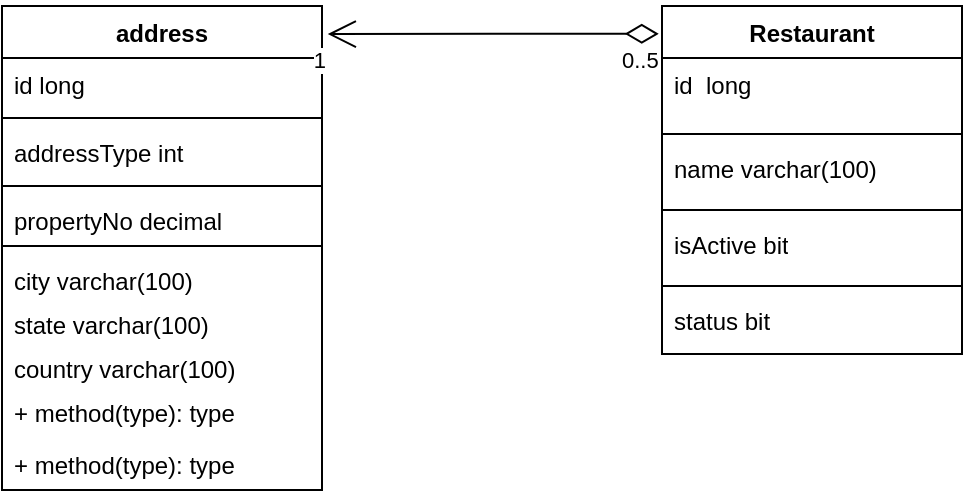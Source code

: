 <mxfile version="22.1.16" type="device">
  <diagram name="Page-1" id="e7e014a7-5840-1c2e-5031-d8a46d1fe8dd">
    <mxGraphModel dx="1050" dy="522" grid="1" gridSize="10" guides="1" tooltips="1" connect="1" arrows="1" fold="1" page="1" pageScale="1" pageWidth="1169" pageHeight="826" background="none" math="0" shadow="0">
      <root>
        <mxCell id="0" />
        <mxCell id="1" parent="0" />
        <mxCell id="fQ-RKaf4CLcPT8I7lYW2-42" value="Restaurant" style="swimlane;fontStyle=1;align=center;verticalAlign=top;childLayout=stackLayout;horizontal=1;startSize=26;horizontalStack=0;resizeParent=1;resizeParentMax=0;resizeLast=0;collapsible=1;marginBottom=0;whiteSpace=wrap;html=1;" vertex="1" parent="1">
          <mxGeometry x="450" y="80" width="150" height="174" as="geometry" />
        </mxCell>
        <mxCell id="fQ-RKaf4CLcPT8I7lYW2-43" value="id&amp;nbsp; long" style="text;strokeColor=none;fillColor=none;align=left;verticalAlign=top;spacingLeft=4;spacingRight=4;overflow=hidden;rotatable=0;points=[[0,0.5],[1,0.5]];portConstraint=eastwest;whiteSpace=wrap;html=1;" vertex="1" parent="fQ-RKaf4CLcPT8I7lYW2-42">
          <mxGeometry y="26" width="150" height="34" as="geometry" />
        </mxCell>
        <mxCell id="fQ-RKaf4CLcPT8I7lYW2-44" value="" style="line;strokeWidth=1;fillColor=none;align=left;verticalAlign=middle;spacingTop=-1;spacingLeft=3;spacingRight=3;rotatable=0;labelPosition=right;points=[];portConstraint=eastwest;strokeColor=inherit;" vertex="1" parent="fQ-RKaf4CLcPT8I7lYW2-42">
          <mxGeometry y="60" width="150" height="8" as="geometry" />
        </mxCell>
        <mxCell id="fQ-RKaf4CLcPT8I7lYW2-45" value="name varchar(100)" style="text;strokeColor=none;fillColor=none;align=left;verticalAlign=top;spacingLeft=4;spacingRight=4;overflow=hidden;rotatable=0;points=[[0,0.5],[1,0.5]];portConstraint=eastwest;whiteSpace=wrap;html=1;" vertex="1" parent="fQ-RKaf4CLcPT8I7lYW2-42">
          <mxGeometry y="68" width="150" height="30" as="geometry" />
        </mxCell>
        <mxCell id="fQ-RKaf4CLcPT8I7lYW2-75" value="" style="line;strokeWidth=1;fillColor=none;align=left;verticalAlign=middle;spacingTop=-1;spacingLeft=3;spacingRight=3;rotatable=0;labelPosition=right;points=[];portConstraint=eastwest;strokeColor=inherit;" vertex="1" parent="fQ-RKaf4CLcPT8I7lYW2-42">
          <mxGeometry y="98" width="150" height="8" as="geometry" />
        </mxCell>
        <mxCell id="fQ-RKaf4CLcPT8I7lYW2-73" value="isActive bit" style="text;strokeColor=none;fillColor=none;align=left;verticalAlign=top;spacingLeft=4;spacingRight=4;overflow=hidden;rotatable=0;points=[[0,0.5],[1,0.5]];portConstraint=eastwest;whiteSpace=wrap;html=1;" vertex="1" parent="fQ-RKaf4CLcPT8I7lYW2-42">
          <mxGeometry y="106" width="150" height="30" as="geometry" />
        </mxCell>
        <mxCell id="fQ-RKaf4CLcPT8I7lYW2-76" value="" style="line;strokeWidth=1;fillColor=none;align=left;verticalAlign=middle;spacingTop=-1;spacingLeft=3;spacingRight=3;rotatable=0;labelPosition=right;points=[];portConstraint=eastwest;strokeColor=inherit;" vertex="1" parent="fQ-RKaf4CLcPT8I7lYW2-42">
          <mxGeometry y="136" width="150" height="8" as="geometry" />
        </mxCell>
        <mxCell id="fQ-RKaf4CLcPT8I7lYW2-74" value="status bit" style="text;strokeColor=none;fillColor=none;align=left;verticalAlign=top;spacingLeft=4;spacingRight=4;overflow=hidden;rotatable=0;points=[[0,0.5],[1,0.5]];portConstraint=eastwest;whiteSpace=wrap;html=1;" vertex="1" parent="fQ-RKaf4CLcPT8I7lYW2-42">
          <mxGeometry y="144" width="150" height="30" as="geometry" />
        </mxCell>
        <mxCell id="fQ-RKaf4CLcPT8I7lYW2-52" value="address" style="swimlane;fontStyle=1;align=center;verticalAlign=top;childLayout=stackLayout;horizontal=1;startSize=26;horizontalStack=0;resizeParent=1;resizeParentMax=0;resizeLast=0;collapsible=1;marginBottom=0;whiteSpace=wrap;html=1;" vertex="1" parent="1">
          <mxGeometry x="120" y="80" width="160" height="242" as="geometry" />
        </mxCell>
        <mxCell id="fQ-RKaf4CLcPT8I7lYW2-53" value="id long" style="text;strokeColor=none;fillColor=none;align=left;verticalAlign=top;spacingLeft=4;spacingRight=4;overflow=hidden;rotatable=0;points=[[0,0.5],[1,0.5]];portConstraint=eastwest;whiteSpace=wrap;html=1;" vertex="1" parent="fQ-RKaf4CLcPT8I7lYW2-52">
          <mxGeometry y="26" width="160" height="26" as="geometry" />
        </mxCell>
        <mxCell id="fQ-RKaf4CLcPT8I7lYW2-54" value="" style="line;strokeWidth=1;fillColor=none;align=left;verticalAlign=middle;spacingTop=-1;spacingLeft=3;spacingRight=3;rotatable=0;labelPosition=right;points=[];portConstraint=eastwest;strokeColor=inherit;" vertex="1" parent="fQ-RKaf4CLcPT8I7lYW2-52">
          <mxGeometry y="52" width="160" height="8" as="geometry" />
        </mxCell>
        <mxCell id="fQ-RKaf4CLcPT8I7lYW2-63" value="addressType int" style="text;strokeColor=none;fillColor=none;align=left;verticalAlign=top;spacingLeft=4;spacingRight=4;overflow=hidden;rotatable=0;points=[[0,0.5],[1,0.5]];portConstraint=eastwest;whiteSpace=wrap;html=1;" vertex="1" parent="fQ-RKaf4CLcPT8I7lYW2-52">
          <mxGeometry y="60" width="160" height="26" as="geometry" />
        </mxCell>
        <mxCell id="fQ-RKaf4CLcPT8I7lYW2-66" value="" style="line;strokeWidth=1;fillColor=none;align=left;verticalAlign=middle;spacingTop=-1;spacingLeft=3;spacingRight=3;rotatable=0;labelPosition=right;points=[];portConstraint=eastwest;strokeColor=inherit;" vertex="1" parent="fQ-RKaf4CLcPT8I7lYW2-52">
          <mxGeometry y="86" width="160" height="8" as="geometry" />
        </mxCell>
        <mxCell id="fQ-RKaf4CLcPT8I7lYW2-64" value="propertyNo decimal" style="text;strokeColor=none;fillColor=none;align=left;verticalAlign=top;spacingLeft=4;spacingRight=4;overflow=hidden;rotatable=0;points=[[0,0.5],[1,0.5]];portConstraint=eastwest;whiteSpace=wrap;html=1;" vertex="1" parent="fQ-RKaf4CLcPT8I7lYW2-52">
          <mxGeometry y="94" width="160" height="22" as="geometry" />
        </mxCell>
        <mxCell id="fQ-RKaf4CLcPT8I7lYW2-67" value="" style="line;strokeWidth=1;fillColor=none;align=left;verticalAlign=middle;spacingTop=-1;spacingLeft=3;spacingRight=3;rotatable=0;labelPosition=right;points=[];portConstraint=eastwest;strokeColor=inherit;" vertex="1" parent="fQ-RKaf4CLcPT8I7lYW2-52">
          <mxGeometry y="116" width="160" height="8" as="geometry" />
        </mxCell>
        <mxCell id="fQ-RKaf4CLcPT8I7lYW2-69" value="city varchar(100)" style="text;strokeColor=none;fillColor=none;align=left;verticalAlign=top;spacingLeft=4;spacingRight=4;overflow=hidden;rotatable=0;points=[[0,0.5],[1,0.5]];portConstraint=eastwest;whiteSpace=wrap;html=1;" vertex="1" parent="fQ-RKaf4CLcPT8I7lYW2-52">
          <mxGeometry y="124" width="160" height="22" as="geometry" />
        </mxCell>
        <mxCell id="fQ-RKaf4CLcPT8I7lYW2-70" value="state varchar(100)" style="text;strokeColor=none;fillColor=none;align=left;verticalAlign=top;spacingLeft=4;spacingRight=4;overflow=hidden;rotatable=0;points=[[0,0.5],[1,0.5]];portConstraint=eastwest;whiteSpace=wrap;html=1;" vertex="1" parent="fQ-RKaf4CLcPT8I7lYW2-52">
          <mxGeometry y="146" width="160" height="22" as="geometry" />
        </mxCell>
        <mxCell id="fQ-RKaf4CLcPT8I7lYW2-71" value="country varchar(100)" style="text;strokeColor=none;fillColor=none;align=left;verticalAlign=top;spacingLeft=4;spacingRight=4;overflow=hidden;rotatable=0;points=[[0,0.5],[1,0.5]];portConstraint=eastwest;whiteSpace=wrap;html=1;" vertex="1" parent="fQ-RKaf4CLcPT8I7lYW2-52">
          <mxGeometry y="168" width="160" height="22" as="geometry" />
        </mxCell>
        <mxCell id="fQ-RKaf4CLcPT8I7lYW2-65" value="+ method(type): type" style="text;strokeColor=none;fillColor=none;align=left;verticalAlign=top;spacingLeft=4;spacingRight=4;overflow=hidden;rotatable=0;points=[[0,0.5],[1,0.5]];portConstraint=eastwest;whiteSpace=wrap;html=1;" vertex="1" parent="fQ-RKaf4CLcPT8I7lYW2-52">
          <mxGeometry y="190" width="160" height="26" as="geometry" />
        </mxCell>
        <mxCell id="fQ-RKaf4CLcPT8I7lYW2-55" value="+ method(type): type" style="text;strokeColor=none;fillColor=none;align=left;verticalAlign=top;spacingLeft=4;spacingRight=4;overflow=hidden;rotatable=0;points=[[0,0.5],[1,0.5]];portConstraint=eastwest;whiteSpace=wrap;html=1;" vertex="1" parent="fQ-RKaf4CLcPT8I7lYW2-52">
          <mxGeometry y="216" width="160" height="26" as="geometry" />
        </mxCell>
        <mxCell id="fQ-RKaf4CLcPT8I7lYW2-80" value="" style="endArrow=open;html=1;endSize=12;startArrow=diamondThin;startSize=14;startFill=0;edgeStyle=orthogonalEdgeStyle;rounded=0;entryX=1.018;entryY=0.058;entryDx=0;entryDy=0;entryPerimeter=0;exitX=-0.011;exitY=0.08;exitDx=0;exitDy=0;exitPerimeter=0;" edge="1" parent="1" source="fQ-RKaf4CLcPT8I7lYW2-42" target="fQ-RKaf4CLcPT8I7lYW2-52">
          <mxGeometry x="0.171" y="96" relative="1" as="geometry">
            <mxPoint x="420" y="94" as="sourcePoint" />
            <mxPoint x="440" y="110" as="targetPoint" />
            <mxPoint as="offset" />
          </mxGeometry>
        </mxCell>
        <mxCell id="fQ-RKaf4CLcPT8I7lYW2-81" value="0..5" style="edgeLabel;resizable=0;html=1;align=left;verticalAlign=top;" connectable="0" vertex="1" parent="fQ-RKaf4CLcPT8I7lYW2-80">
          <mxGeometry x="-1" relative="1" as="geometry">
            <mxPoint x="-20" as="offset" />
          </mxGeometry>
        </mxCell>
        <mxCell id="fQ-RKaf4CLcPT8I7lYW2-82" value="1" style="edgeLabel;resizable=0;html=1;align=right;verticalAlign=top;" connectable="0" vertex="1" parent="fQ-RKaf4CLcPT8I7lYW2-80">
          <mxGeometry x="1" relative="1" as="geometry" />
        </mxCell>
      </root>
    </mxGraphModel>
  </diagram>
</mxfile>
